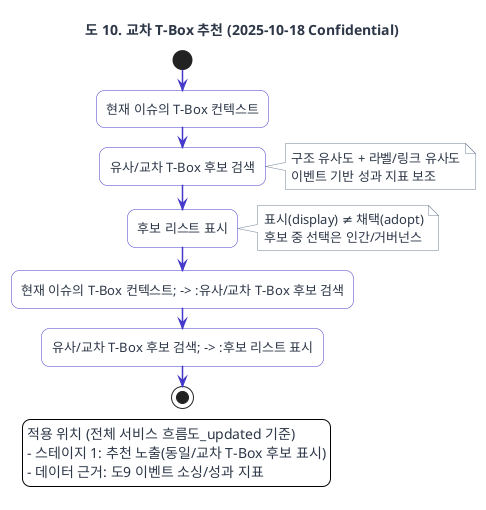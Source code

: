 @startuml

title 도 10. 교차 T-Box 추천 (2025-10-18 Confidential)

'================================================================
' Worflogy.com Website Theme for PlantUML
'================================================================

'// 1. 전역 스타일 (Global Style & Fonts) //
skinparam backgroundColor #ffffff
skinparam defaultFontName "Pretendard"
skinparam defaultFontSize 13
skinparam defaultFontColor #2D3748
skinparam shadowing false
skinparam roundCorner 16

'// 2. 화살표 및 연결선 스타일 (Arrow & Connector Style) //
skinparam ArrowColor #718096
skinparam ArrowThickness 1.5
skinparam ArrowFontColor #718096
skinparam ArrowFontSize 12
skinparam linetype ortho

'// 3. 기본 요소 스타일 (Standard Elements Style) //
skinparam card {
  BackgroundColor #ffffff
  BorderColor #718096
}
skinparam note {
  BackgroundColor #ffffff
  BorderColor #718096
  FontColor #2D3748
}
skinparam component {
  BackgroundColor #ffffff
  BorderColor #718096
}
skinparam package {
  BackgroundColor #ffffff
  BorderColor #718096
}
skinparam database {
  BackgroundColor #ffffff
  BorderColor #718096
}
' [추가] 파티션(Partition) 스타일 정의
skinparam partition {
  BackgroundColor #F4F6F8 ' 웹사이트의 연한 배경색으로 구분감 부여
  BorderColor #718096
  FontColor #2D3748
}

'// 4. 강조 요소 스타일 (Accent Elements Style) //
skinparam actor {
  BackgroundColor #4338CA
  BorderColor #4338CA
  FontColor #ffffff
}
skinparam participant {
  BackgroundColor #4338CA
  BorderColor #4338CA
  FontColor #ffffff
}
skinparam usecase {
  BackgroundColor #ffffff
  BorderColor #4338CA
  ArrowColor #4338CA
}
skinparam activity {
  BackgroundColor #ffffff
  BorderColor #4338CA
  FontColor #2D3748
}

'// 5. 클래스 다이어그램 스타일 (Class Diagram Style) //
skinparam class {
  BackgroundColor #ffffff
  BorderColor #718096 ' [수정] 테두리 색상 변경
  HeaderBackgroundColor #4338CA
  FontColor #ffffff
  AttributeFontColor #2D3748
  AttributeFontSize 12
}

'================================================================

start

:현재 이슈의 T-Box 컨텍스트;
:유사/교차 T-Box 후보 검색;
note right
구조 유사도 + 라벨/링크 유사도
이벤트 기반 성과 지표 보조
end note

:후보 리스트 표시;
note right
표시(display) ≠ 채택(adopt)
후보 중 선택은 인간/거버넌스
end note

:현재 이슈의 T-Box 컨텍스트; -> :유사/교차 T-Box 후보 검색;
:유사/교차 T-Box 후보 검색; -> :후보 리스트 표시;

stop

legend left
적용 위치 (전체 서비스 흐름도_updated 기준)
- 스테이지 1: 추천 노출(동일/교차 T-Box 후보 표시)
- 데이터 근거: 도9 이벤트 소싱/성과 지표
end legend

@enduml
